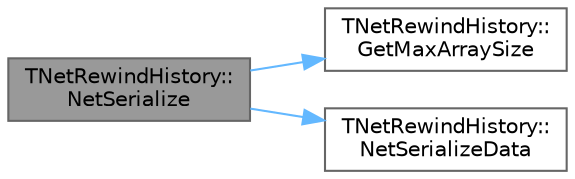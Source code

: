 digraph "TNetRewindHistory::NetSerialize"
{
 // INTERACTIVE_SVG=YES
 // LATEX_PDF_SIZE
  bgcolor="transparent";
  edge [fontname=Helvetica,fontsize=10,labelfontname=Helvetica,labelfontsize=10];
  node [fontname=Helvetica,fontsize=10,shape=box,height=0.2,width=0.4];
  rankdir="LR";
  Node1 [id="Node000001",label="TNetRewindHistory::\lNetSerialize",height=0.2,width=0.4,color="gray40", fillcolor="grey60", style="filled", fontcolor="black",tooltip=" "];
  Node1 -> Node2 [id="edge1_Node000001_Node000002",color="steelblue1",style="solid",tooltip=" "];
  Node2 [id="Node000002",label="TNetRewindHistory::\lGetMaxArraySize",height=0.2,width=0.4,color="grey40", fillcolor="white", style="filled",URL="$de/d6f/structTNetRewindHistory.html#ab29dfeaf075803f1d61be6ba6c5d5d3e",tooltip="Serialized array size limit to guard against invalid network data."];
  Node1 -> Node3 [id="edge2_Node000001_Node000003",color="steelblue1",style="solid",tooltip=" "];
  Node3 [id="Node000003",label="TNetRewindHistory::\lNetSerializeData",height=0.2,width=0.4,color="grey40", fillcolor="white", style="filled",URL="$de/d6f/structTNetRewindHistory.html#a3de82297c198b6b763390b2ee05694a6",tooltip="Use net serialize path to serialize data."];
}
